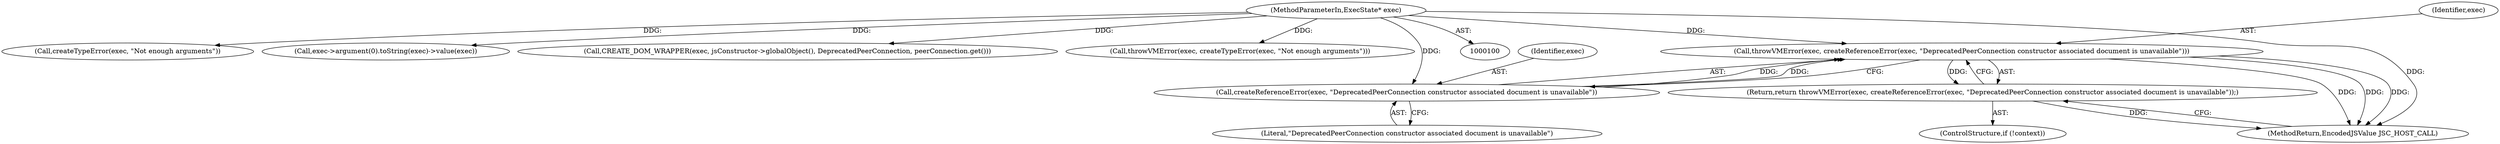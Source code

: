 digraph "0_Chrome_b944f670bb7a8a919daac497a4ea0536c954c201_1@pointer" {
"1000117" [label="(Call,throwVMError(exec, createReferenceError(exec, \"DeprecatedPeerConnection constructor associated document is unavailable\")))"];
"1000119" [label="(Call,createReferenceError(exec, \"DeprecatedPeerConnection constructor associated document is unavailable\"))"];
"1000101" [label="(MethodParameterIn,ExecState* exec)"];
"1000116" [label="(Return,return throwVMError(exec, createReferenceError(exec, \"DeprecatedPeerConnection constructor associated document is unavailable\"));)"];
"1000177" [label="(MethodReturn,EncodedJSValue JSC_HOST_CALL)"];
"1000119" [label="(Call,createReferenceError(exec, \"DeprecatedPeerConnection constructor associated document is unavailable\"))"];
"1000101" [label="(MethodParameterIn,ExecState* exec)"];
"1000121" [label="(Literal,\"DeprecatedPeerConnection constructor associated document is unavailable\")"];
"1000129" [label="(Call,createTypeError(exec, \"Not enough arguments\"))"];
"1000136" [label="(Call,exec->argument(0).toString(exec)->value(exec))"];
"1000120" [label="(Identifier,exec)"];
"1000116" [label="(Return,return throwVMError(exec, createReferenceError(exec, \"DeprecatedPeerConnection constructor associated document is unavailable\"));)"];
"1000118" [label="(Identifier,exec)"];
"1000172" [label="(Call,CREATE_DOM_WRAPPER(exec, jsConstructor->globalObject(), DeprecatedPeerConnection, peerConnection.get()))"];
"1000113" [label="(ControlStructure,if (!context))"];
"1000127" [label="(Call,throwVMError(exec, createTypeError(exec, \"Not enough arguments\")))"];
"1000117" [label="(Call,throwVMError(exec, createReferenceError(exec, \"DeprecatedPeerConnection constructor associated document is unavailable\")))"];
"1000117" -> "1000116"  [label="AST: "];
"1000117" -> "1000119"  [label="CFG: "];
"1000118" -> "1000117"  [label="AST: "];
"1000119" -> "1000117"  [label="AST: "];
"1000116" -> "1000117"  [label="CFG: "];
"1000117" -> "1000177"  [label="DDG: "];
"1000117" -> "1000177"  [label="DDG: "];
"1000117" -> "1000177"  [label="DDG: "];
"1000117" -> "1000116"  [label="DDG: "];
"1000119" -> "1000117"  [label="DDG: "];
"1000119" -> "1000117"  [label="DDG: "];
"1000101" -> "1000117"  [label="DDG: "];
"1000119" -> "1000121"  [label="CFG: "];
"1000120" -> "1000119"  [label="AST: "];
"1000121" -> "1000119"  [label="AST: "];
"1000101" -> "1000119"  [label="DDG: "];
"1000101" -> "1000100"  [label="AST: "];
"1000101" -> "1000177"  [label="DDG: "];
"1000101" -> "1000127"  [label="DDG: "];
"1000101" -> "1000129"  [label="DDG: "];
"1000101" -> "1000136"  [label="DDG: "];
"1000101" -> "1000172"  [label="DDG: "];
"1000116" -> "1000113"  [label="AST: "];
"1000177" -> "1000116"  [label="CFG: "];
"1000116" -> "1000177"  [label="DDG: "];
}

